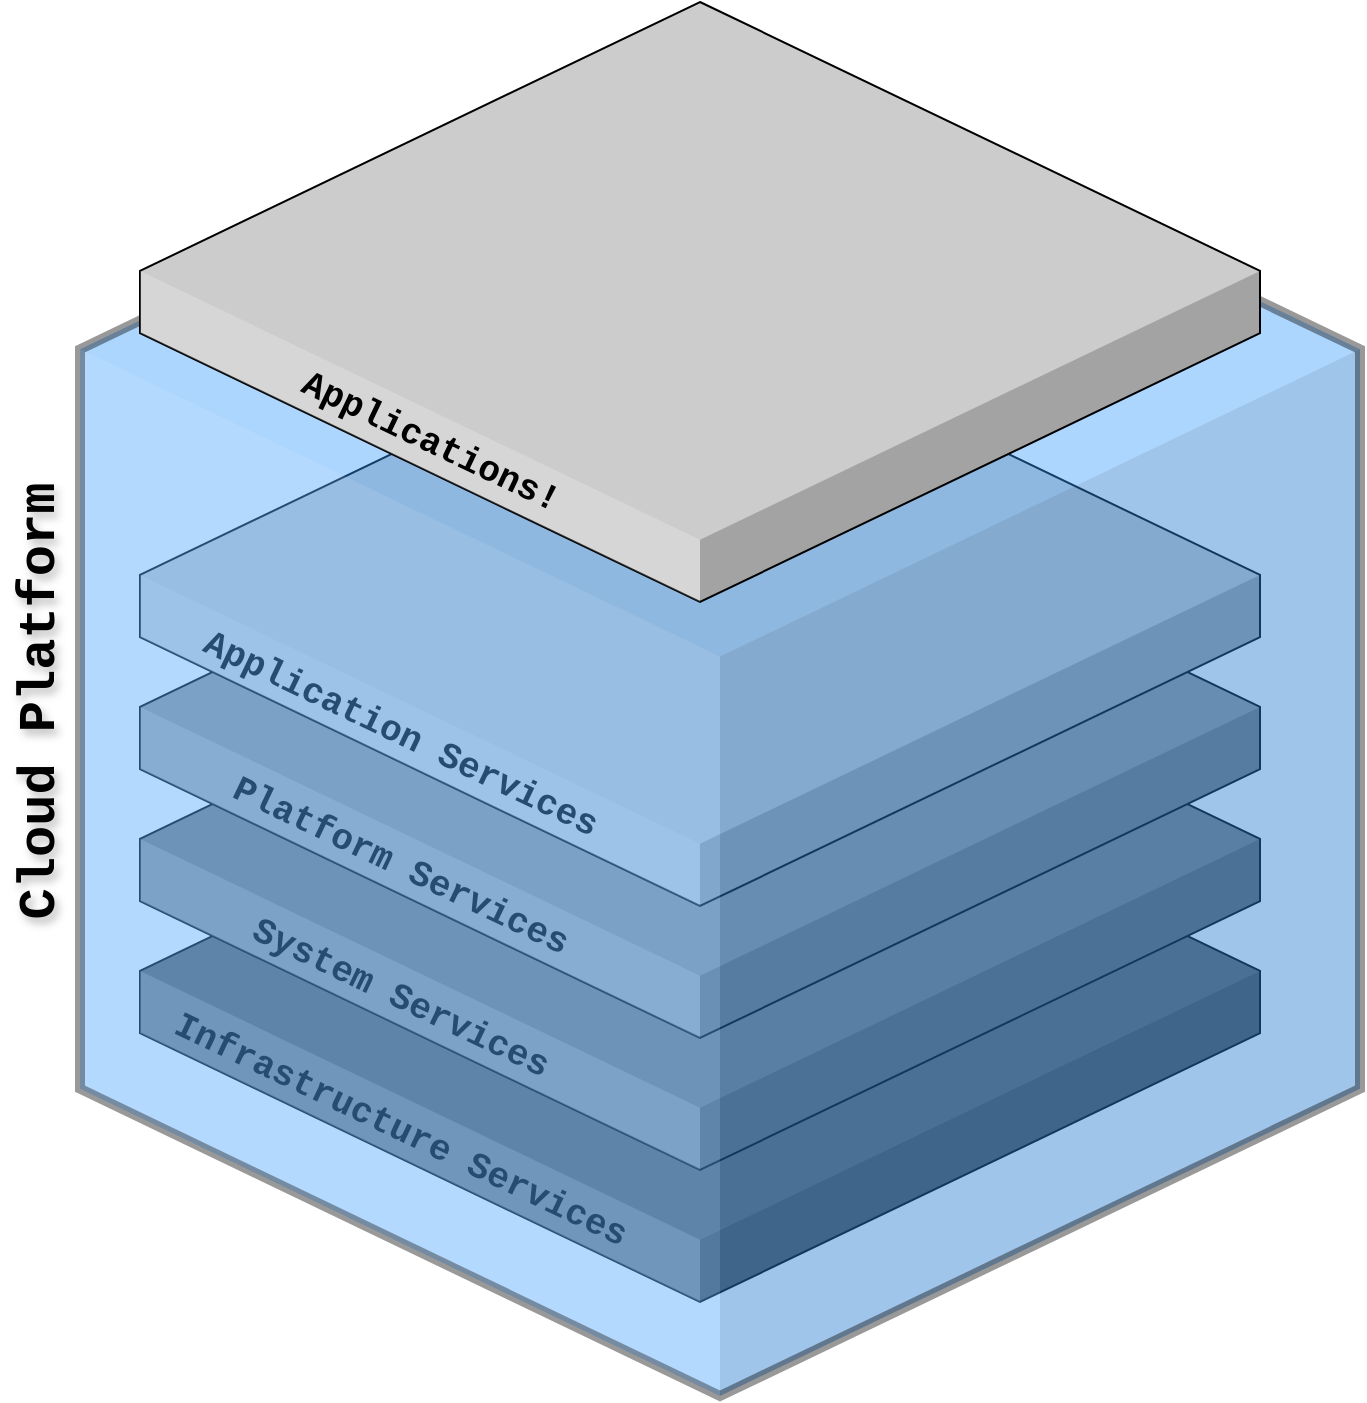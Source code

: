 <mxfile version="24.7.12">
  <diagram name="Page-1" id="FeUbEui_3uBQ07DEuBJ8">
    <mxGraphModel grid="1" page="1" gridSize="10" guides="1" tooltips="1" connect="1" arrows="1" fold="1" pageScale="1" pageWidth="1100" pageHeight="850" math="0" shadow="0">
      <root>
        <mxCell id="0" />
        <mxCell id="1" parent="0" />
        <mxCell id="Zkl5If-U3AhfvewL6hoa-3" value="" style="verticalLabelPosition=bottom;verticalAlign=top;html=1;shape=mxgraph.infographic.shadedCube;isoAngle=15;fillColor=#666666;strokeColor=default;" vertex="1" parent="1">
          <mxGeometry x="230" y="360" width="560" height="300" as="geometry" />
        </mxCell>
        <mxCell id="Zkl5If-U3AhfvewL6hoa-4" value="Infrastructure Services" style="text;html=1;align=center;verticalAlign=middle;resizable=0;points=[];autosize=1;strokeColor=none;fillColor=none;fontFamily=Courier New;rotation=25.5;fontStyle=1;fontSize=18;arcSize=12;rounded=0;" vertex="1" parent="1">
          <mxGeometry x="225" y="554" width="270" height="40" as="geometry" />
        </mxCell>
        <mxCell id="Zkl5If-U3AhfvewL6hoa-5" value="" style="verticalLabelPosition=bottom;verticalAlign=top;html=1;shape=mxgraph.infographic.shadedCube;isoAngle=15;fillColor=#808080;strokeColor=default;" vertex="1" parent="1">
          <mxGeometry x="230" y="294" width="560" height="300" as="geometry" />
        </mxCell>
        <mxCell id="Zkl5If-U3AhfvewL6hoa-6" value="System Services" style="text;html=1;align=center;verticalAlign=middle;resizable=0;points=[];autosize=1;strokeColor=none;fillColor=none;fontFamily=Courier New;rotation=25.5;fontStyle=1;fontSize=18;arcSize=12;rounded=0;" vertex="1" parent="1">
          <mxGeometry x="265" y="488" width="190" height="40" as="geometry" />
        </mxCell>
        <mxCell id="Zkl5If-U3AhfvewL6hoa-7" value="" style="verticalLabelPosition=bottom;verticalAlign=top;html=1;shape=mxgraph.infographic.shadedCube;isoAngle=15;fillColor=#999999;strokeColor=default;" vertex="1" parent="1">
          <mxGeometry x="230" y="228" width="560" height="300" as="geometry" />
        </mxCell>
        <mxCell id="Zkl5If-U3AhfvewL6hoa-8" value="Platform Services" style="text;html=1;align=center;verticalAlign=middle;resizable=0;points=[];autosize=1;strokeColor=none;fillColor=none;fontFamily=Courier New;rotation=25.5;fontStyle=1;fontSize=18;arcSize=12;rounded=0;" vertex="1" parent="1">
          <mxGeometry x="255" y="422" width="210" height="40" as="geometry" />
        </mxCell>
        <mxCell id="Zkl5If-U3AhfvewL6hoa-9" value="" style="verticalLabelPosition=bottom;verticalAlign=top;html=1;shape=mxgraph.infographic.shadedCube;isoAngle=15;fillColor=#CCCCCC;strokeColor=default;" vertex="1" parent="1">
          <mxGeometry x="230" y="162" width="560" height="300" as="geometry" />
        </mxCell>
        <mxCell id="Zkl5If-U3AhfvewL6hoa-10" value="Application Services" style="text;html=1;align=center;verticalAlign=middle;resizable=0;points=[];autosize=1;strokeColor=none;fillColor=none;fontFamily=Courier New;rotation=25.5;fontStyle=1;fontSize=18;arcSize=12;rounded=0;" vertex="1" parent="1">
          <mxGeometry x="240" y="356" width="240" height="40" as="geometry" />
        </mxCell>
        <mxCell id="Zkl5If-U3AhfvewL6hoa-11" value="" style="verticalLabelPosition=bottom;verticalAlign=top;html=1;shape=mxgraph.infographic.shadedCube;isoAngle=15;fillColor=#3399FF;strokeColor=default;fillOpacity=100;strokeWidth=5;perimeterSpacing=0;opacity=40;shadow=0;" vertex="1" parent="1">
          <mxGeometry x="200" y="30" width="640" height="677" as="geometry" />
        </mxCell>
        <mxCell id="Zkl5If-U3AhfvewL6hoa-12" value="Cloud Platform" style="text;html=1;align=center;verticalAlign=middle;resizable=0;points=[];autosize=1;strokeColor=none;fillColor=none;fontFamily=Courier New;rotation=-90;fontStyle=1;fontSize=26;arcSize=12;rounded=0;shadow=0;textShadow=1;" vertex="1" parent="1">
          <mxGeometry x="60" y="340" width="240" height="40" as="geometry" />
        </mxCell>
        <mxCell id="PVkWGDwX1_od7eJ5YprH-1" value="" style="verticalLabelPosition=bottom;verticalAlign=top;html=1;shape=mxgraph.infographic.shadedCube;isoAngle=15;fillColor=#CCCCCC;strokeColor=default;" vertex="1" parent="1">
          <mxGeometry x="230" y="10" width="560" height="300" as="geometry" />
        </mxCell>
        <mxCell id="PVkWGDwX1_od7eJ5YprH-2" value="Applications!" style="text;html=1;align=center;verticalAlign=middle;resizable=0;points=[];autosize=1;strokeColor=none;fillColor=none;fontFamily=Courier New;rotation=25.5;fontStyle=1;fontSize=18;arcSize=12;rounded=0;" vertex="1" parent="1">
          <mxGeometry x="295" y="210" width="160" height="40" as="geometry" />
        </mxCell>
      </root>
    </mxGraphModel>
  </diagram>
</mxfile>
